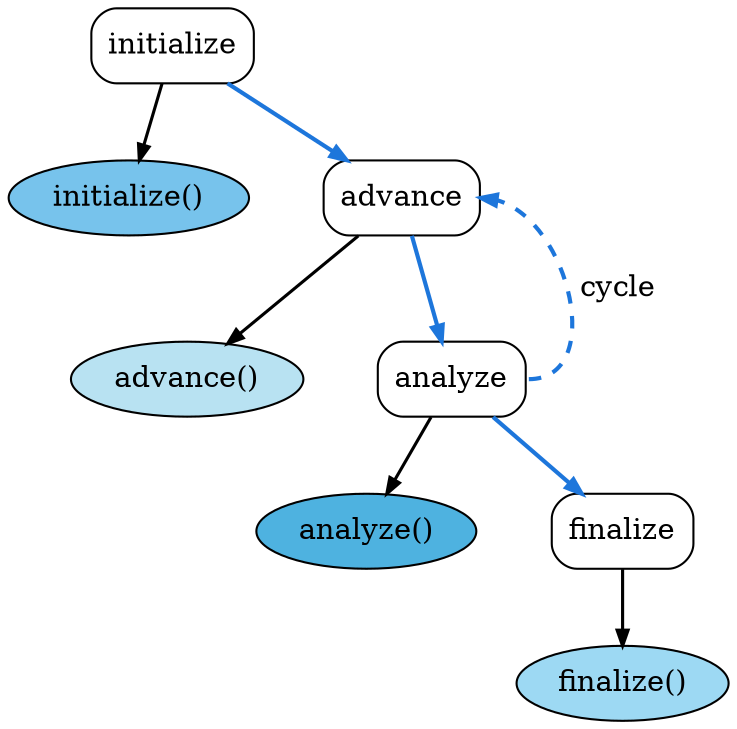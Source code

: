 digraph "graph" {
	graph [nodesep=.5];
	node [color=black,
		fillcolor=lightgrey,
		fontcolor=black,
		shape=ellipse
	];
	edge [arrowhead=normal,
		arrowsize=0.75,
		arrowtail=normal,
		color=black,
		dir=forward,
		fillcolor=black,
		fontcolor=black,
		headport=c,
		tailport=c
	];
	initialize	[label=initialize,
		shape=box,
		style=rounded];
	"0x711ac0"	[fillcolor="#77c3ec",
		label="initialize()",
		style=filled];
	initialize:c -> "0x711ac0":c	[penwidth=1.5];
	advance	[label=advance,
		shape=box,
		style=rounded];
	initialize:c -> advance:c	[color="#1d76db",
		fillcolor="#1d76db",
		style=bold];
	"0x711b20"	[fillcolor="#b8e2f2",
		label="advance()",
		style=filled];
	advance:c -> "0x711b20":c	[penwidth=1.5];
	analyze	[label=analyze,
		shape=box,
		style=rounded];
	advance:c -> analyze:c	[color="#1d76db",
		fillcolor="#1d76db",
		style=bold];
	analyze:e -> advance:e	[color="#1d76db",
		fillcolor="#1d76db",
		label=" cycle",
		style="dashed,bold"];
	"0x711b80"	[fillcolor="#4eb2e0",
		label="analyze()",
		style=filled];
	analyze:c -> "0x711b80":c	[penwidth=1.5];
	finalize	[label=finalize,
		shape=box,
		style=rounded];
	analyze:c -> finalize:c	[color="#1d76db",
		fillcolor="#1d76db",
		style=bold];
	"0x711be0"	[fillcolor="#9dd9f3",
		label="finalize()",
		style=filled];
	finalize:c -> "0x711be0":c	[penwidth=1.5];
}
